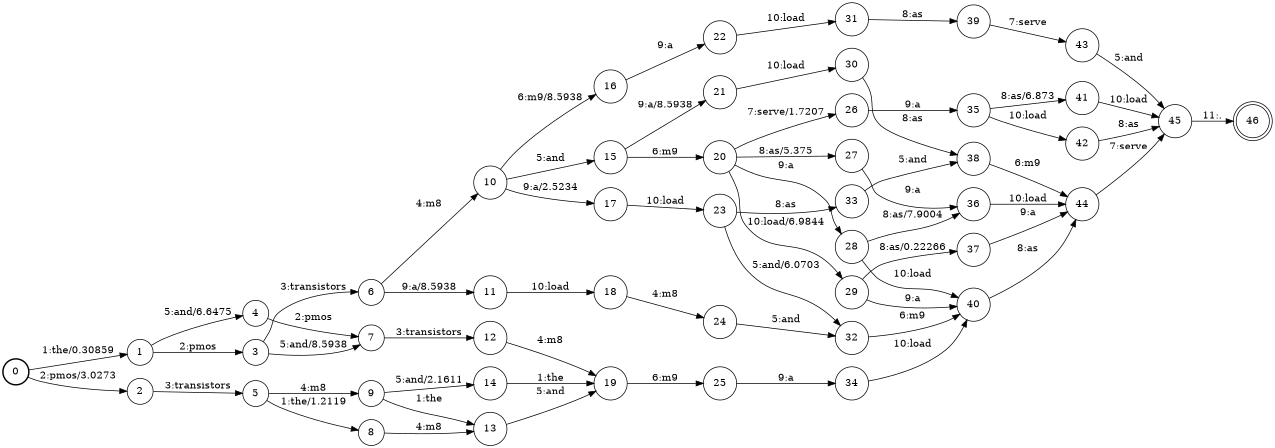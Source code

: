 digraph FST {
rankdir = LR;
size = "8.5,11";
label = "";
center = 1;
orientation = Portrait;
ranksep = "0.4";
nodesep = "0.25";
0 [label = "0", shape = circle, style = bold, fontsize = 14]
	0 -> 1 [label = "1:the/0.30859", fontsize = 14];
	0 -> 2 [label = "2:pmos/3.0273", fontsize = 14];
1 [label = "1", shape = circle, style = solid, fontsize = 14]
	1 -> 3 [label = "2:pmos", fontsize = 14];
	1 -> 4 [label = "5:and/6.6475", fontsize = 14];
2 [label = "2", shape = circle, style = solid, fontsize = 14]
	2 -> 5 [label = "3:transistors", fontsize = 14];
3 [label = "3", shape = circle, style = solid, fontsize = 14]
	3 -> 6 [label = "3:transistors", fontsize = 14];
	3 -> 7 [label = "5:and/8.5938", fontsize = 14];
4 [label = "4", shape = circle, style = solid, fontsize = 14]
	4 -> 7 [label = "2:pmos", fontsize = 14];
5 [label = "5", shape = circle, style = solid, fontsize = 14]
	5 -> 8 [label = "1:the/1.2119", fontsize = 14];
	5 -> 9 [label = "4:m8", fontsize = 14];
6 [label = "6", shape = circle, style = solid, fontsize = 14]
	6 -> 10 [label = "4:m8", fontsize = 14];
	6 -> 11 [label = "9:a/8.5938", fontsize = 14];
7 [label = "7", shape = circle, style = solid, fontsize = 14]
	7 -> 12 [label = "3:transistors", fontsize = 14];
8 [label = "8", shape = circle, style = solid, fontsize = 14]
	8 -> 13 [label = "4:m8", fontsize = 14];
9 [label = "9", shape = circle, style = solid, fontsize = 14]
	9 -> 13 [label = "1:the", fontsize = 14];
	9 -> 14 [label = "5:and/2.1611", fontsize = 14];
10 [label = "10", shape = circle, style = solid, fontsize = 14]
	10 -> 15 [label = "5:and", fontsize = 14];
	10 -> 16 [label = "6:m9/8.5938", fontsize = 14];
	10 -> 17 [label = "9:a/2.5234", fontsize = 14];
11 [label = "11", shape = circle, style = solid, fontsize = 14]
	11 -> 18 [label = "10:load", fontsize = 14];
12 [label = "12", shape = circle, style = solid, fontsize = 14]
	12 -> 19 [label = "4:m8", fontsize = 14];
13 [label = "13", shape = circle, style = solid, fontsize = 14]
	13 -> 19 [label = "5:and", fontsize = 14];
14 [label = "14", shape = circle, style = solid, fontsize = 14]
	14 -> 19 [label = "1:the", fontsize = 14];
15 [label = "15", shape = circle, style = solid, fontsize = 14]
	15 -> 20 [label = "6:m9", fontsize = 14];
	15 -> 21 [label = "9:a/8.5938", fontsize = 14];
16 [label = "16", shape = circle, style = solid, fontsize = 14]
	16 -> 22 [label = "9:a", fontsize = 14];
17 [label = "17", shape = circle, style = solid, fontsize = 14]
	17 -> 23 [label = "10:load", fontsize = 14];
18 [label = "18", shape = circle, style = solid, fontsize = 14]
	18 -> 24 [label = "4:m8", fontsize = 14];
19 [label = "19", shape = circle, style = solid, fontsize = 14]
	19 -> 25 [label = "6:m9", fontsize = 14];
20 [label = "20", shape = circle, style = solid, fontsize = 14]
	20 -> 26 [label = "7:serve/1.7207", fontsize = 14];
	20 -> 27 [label = "8:as/5.375", fontsize = 14];
	20 -> 28 [label = "9:a", fontsize = 14];
	20 -> 29 [label = "10:load/6.9844", fontsize = 14];
21 [label = "21", shape = circle, style = solid, fontsize = 14]
	21 -> 30 [label = "10:load", fontsize = 14];
22 [label = "22", shape = circle, style = solid, fontsize = 14]
	22 -> 31 [label = "10:load", fontsize = 14];
23 [label = "23", shape = circle, style = solid, fontsize = 14]
	23 -> 32 [label = "5:and/6.0703", fontsize = 14];
	23 -> 33 [label = "8:as", fontsize = 14];
24 [label = "24", shape = circle, style = solid, fontsize = 14]
	24 -> 32 [label = "5:and", fontsize = 14];
25 [label = "25", shape = circle, style = solid, fontsize = 14]
	25 -> 34 [label = "9:a", fontsize = 14];
26 [label = "26", shape = circle, style = solid, fontsize = 14]
	26 -> 35 [label = "9:a", fontsize = 14];
27 [label = "27", shape = circle, style = solid, fontsize = 14]
	27 -> 36 [label = "9:a", fontsize = 14];
28 [label = "28", shape = circle, style = solid, fontsize = 14]
	28 -> 36 [label = "8:as/7.9004", fontsize = 14];
	28 -> 40 [label = "10:load", fontsize = 14];
29 [label = "29", shape = circle, style = solid, fontsize = 14]
	29 -> 37 [label = "8:as/0.22266", fontsize = 14];
	29 -> 40 [label = "9:a", fontsize = 14];
30 [label = "30", shape = circle, style = solid, fontsize = 14]
	30 -> 38 [label = "8:as", fontsize = 14];
31 [label = "31", shape = circle, style = solid, fontsize = 14]
	31 -> 39 [label = "8:as", fontsize = 14];
32 [label = "32", shape = circle, style = solid, fontsize = 14]
	32 -> 40 [label = "6:m9", fontsize = 14];
33 [label = "33", shape = circle, style = solid, fontsize = 14]
	33 -> 38 [label = "5:and", fontsize = 14];
34 [label = "34", shape = circle, style = solid, fontsize = 14]
	34 -> 40 [label = "10:load", fontsize = 14];
35 [label = "35", shape = circle, style = solid, fontsize = 14]
	35 -> 41 [label = "8:as/6.873", fontsize = 14];
	35 -> 42 [label = "10:load", fontsize = 14];
36 [label = "36", shape = circle, style = solid, fontsize = 14]
	36 -> 44 [label = "10:load", fontsize = 14];
37 [label = "37", shape = circle, style = solid, fontsize = 14]
	37 -> 44 [label = "9:a", fontsize = 14];
38 [label = "38", shape = circle, style = solid, fontsize = 14]
	38 -> 44 [label = "6:m9", fontsize = 14];
39 [label = "39", shape = circle, style = solid, fontsize = 14]
	39 -> 43 [label = "7:serve", fontsize = 14];
40 [label = "40", shape = circle, style = solid, fontsize = 14]
	40 -> 44 [label = "8:as", fontsize = 14];
41 [label = "41", shape = circle, style = solid, fontsize = 14]
	41 -> 45 [label = "10:load", fontsize = 14];
42 [label = "42", shape = circle, style = solid, fontsize = 14]
	42 -> 45 [label = "8:as", fontsize = 14];
43 [label = "43", shape = circle, style = solid, fontsize = 14]
	43 -> 45 [label = "5:and", fontsize = 14];
44 [label = "44", shape = circle, style = solid, fontsize = 14]
	44 -> 45 [label = "7:serve", fontsize = 14];
45 [label = "45", shape = circle, style = solid, fontsize = 14]
	45 -> 46 [label = "11:.", fontsize = 14];
46 [label = "46", shape = doublecircle, style = solid, fontsize = 14]
}

